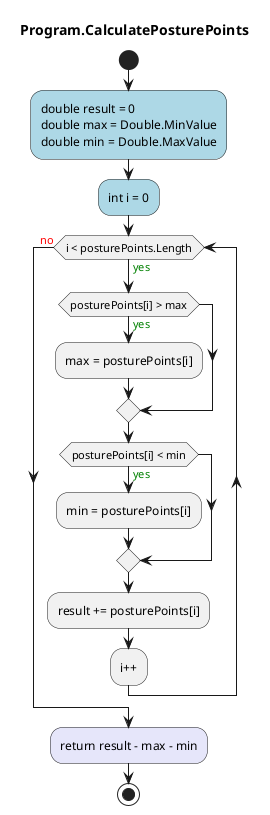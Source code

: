 @startuml Program.CalculatePosturePoints
title Program.CalculatePosturePoints
start
#LightBlue:double result = 0
double max = Double.MinValue
double min = Double.MaxValue;
#LightBlue:int i = 0;
while (i < posturePoints.Length) is (<color:green>yes)
    if (posturePoints[i] > max) then (<color:green>yes)
        :max = posturePoints[i];
    endif
    if (posturePoints[i] < min) then (<color:green>yes)
        :min = posturePoints[i];
    endif
    :result += posturePoints[i];
:i++;
endwhile (<color:red>no)
#Lavender:return result - max - min;
stop
@enduml
